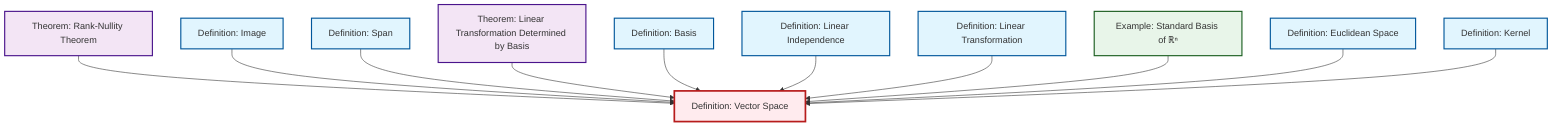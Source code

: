 graph TD
    classDef definition fill:#e1f5fe,stroke:#01579b,stroke-width:2px
    classDef theorem fill:#f3e5f5,stroke:#4a148c,stroke-width:2px
    classDef axiom fill:#fff3e0,stroke:#e65100,stroke-width:2px
    classDef example fill:#e8f5e9,stroke:#1b5e20,stroke-width:2px
    classDef current fill:#ffebee,stroke:#b71c1c,stroke-width:3px
    def-linear-independence["Definition: Linear Independence"]:::definition
    def-span["Definition: Span"]:::definition
    thm-linear-transformation-basis["Theorem: Linear Transformation Determined by Basis"]:::theorem
    ex-standard-basis-rn["Example: Standard Basis of ℝⁿ"]:::example
    def-image["Definition: Image"]:::definition
    def-kernel["Definition: Kernel"]:::definition
    def-linear-transformation["Definition: Linear Transformation"]:::definition
    def-vector-space["Definition: Vector Space"]:::definition
    def-euclidean-space["Definition: Euclidean Space"]:::definition
    def-basis["Definition: Basis"]:::definition
    thm-rank-nullity["Theorem: Rank-Nullity Theorem"]:::theorem
    thm-rank-nullity --> def-vector-space
    def-image --> def-vector-space
    def-span --> def-vector-space
    thm-linear-transformation-basis --> def-vector-space
    def-basis --> def-vector-space
    def-linear-independence --> def-vector-space
    def-linear-transformation --> def-vector-space
    ex-standard-basis-rn --> def-vector-space
    def-euclidean-space --> def-vector-space
    def-kernel --> def-vector-space
    class def-vector-space current